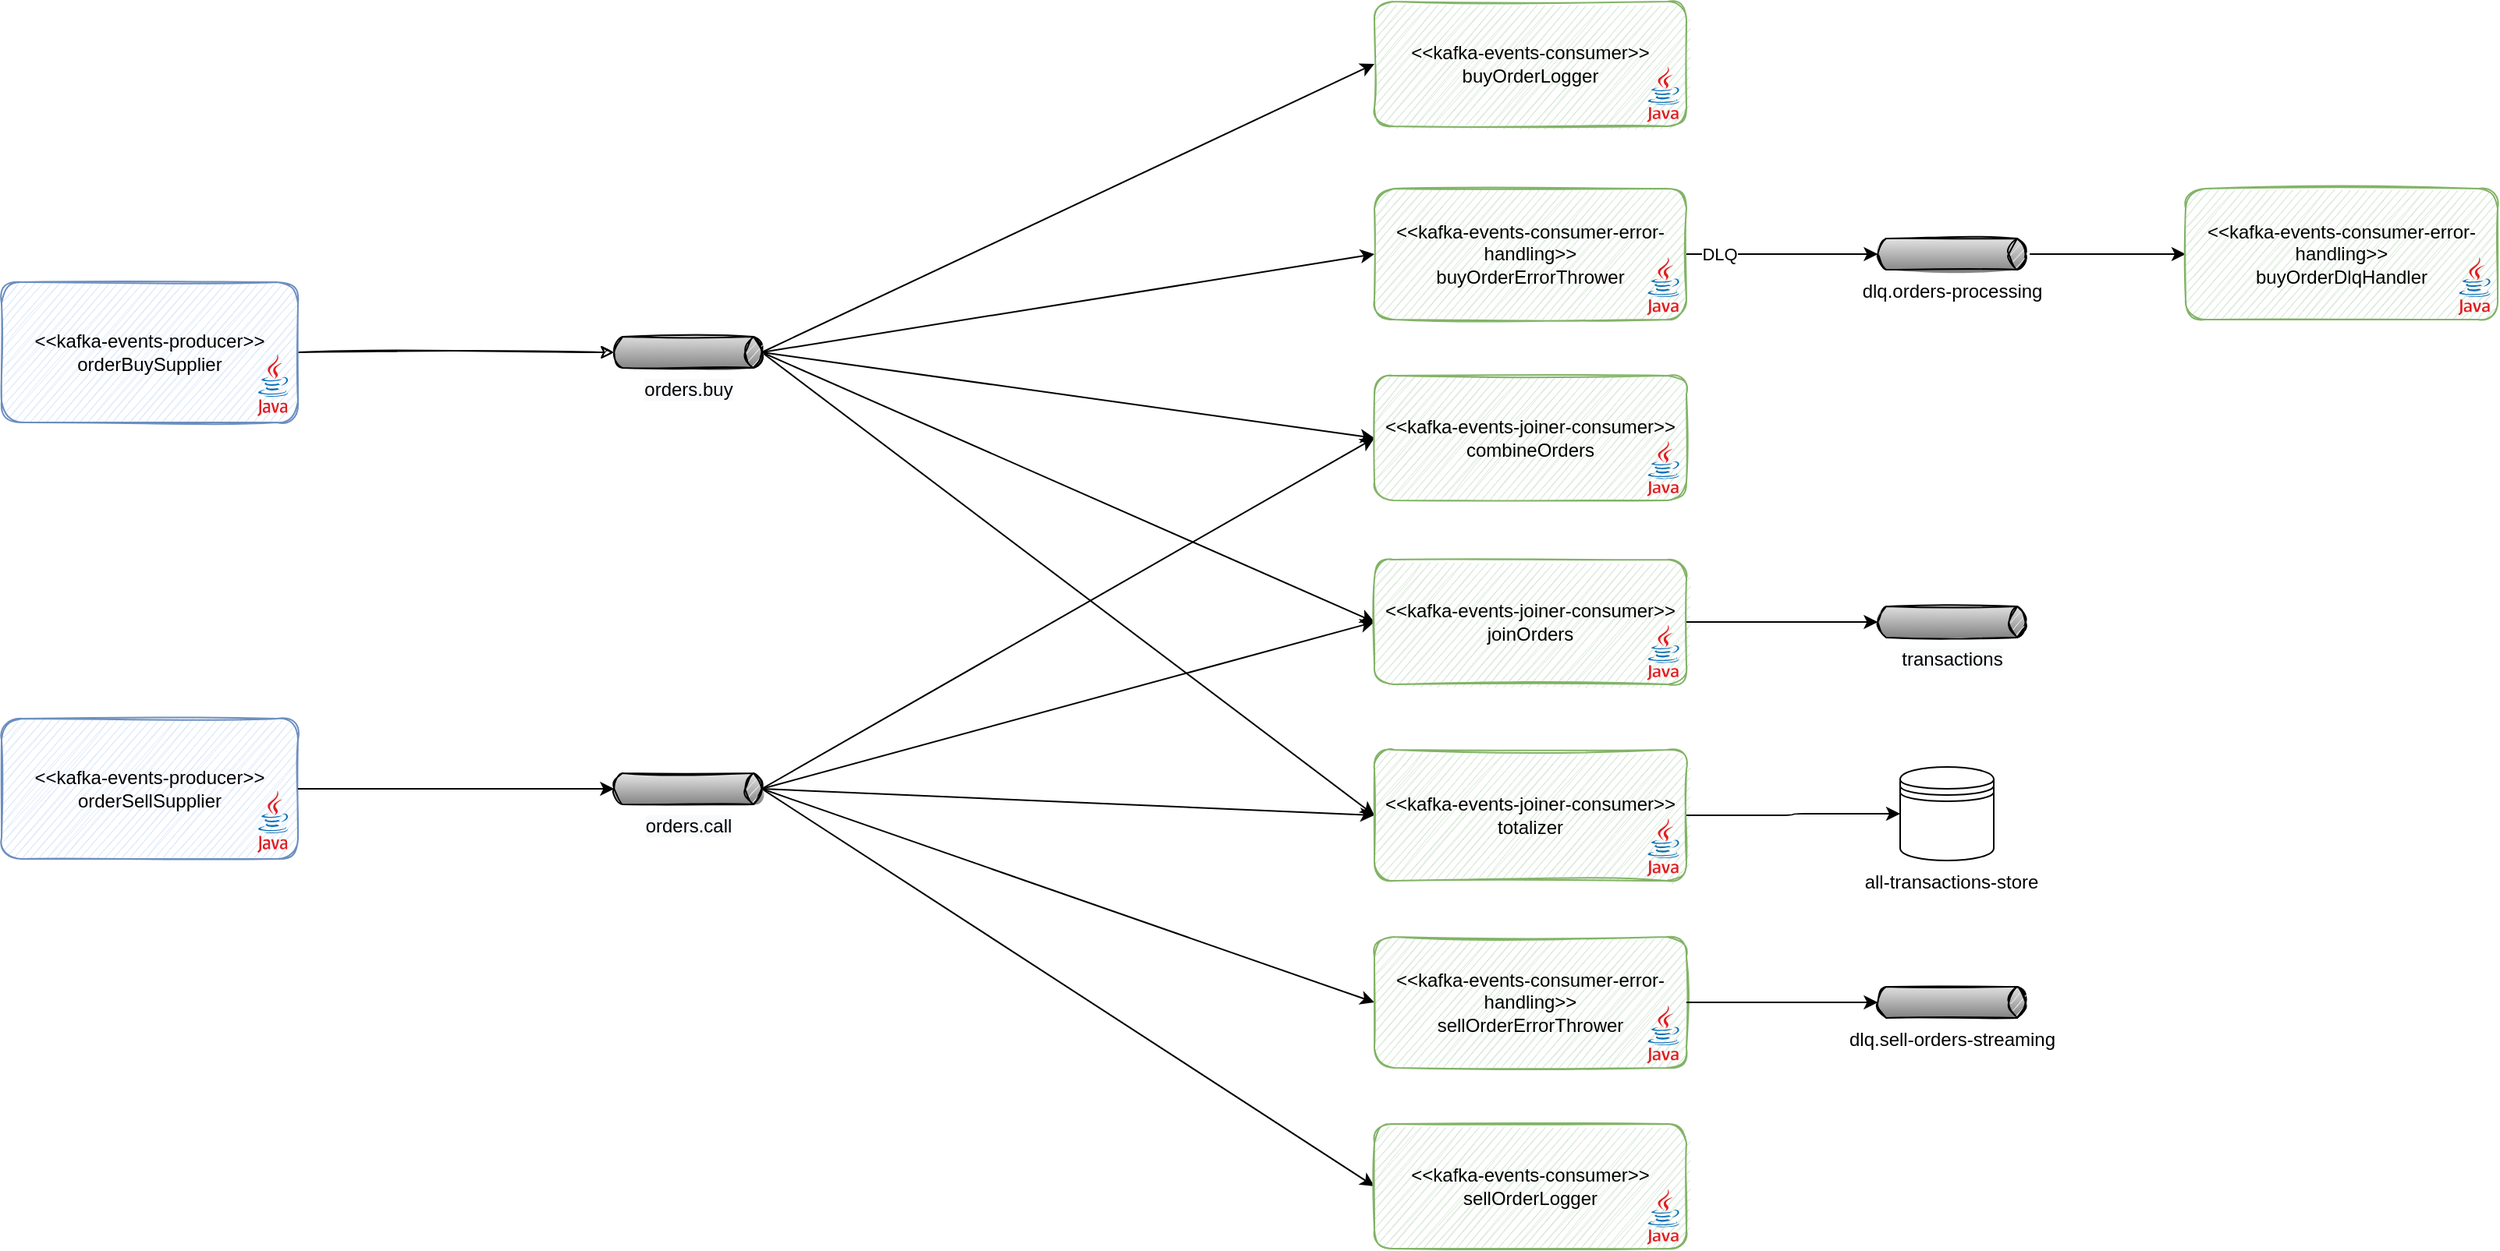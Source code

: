 <mxfile version="16.5.1" type="device"><diagram name="Page-1" id="74b105a0-9070-1c63-61bc-23e55f88626e"><mxGraphModel dx="2005" dy="1044" grid="1" gridSize="10" guides="1" tooltips="1" connect="1" arrows="1" fold="1" page="1" pageScale="1.5" pageWidth="1169" pageHeight="826" background="none" math="0" shadow="0"><root><mxCell id="0" style=";html=1;"/><mxCell id="1" style=";html=1;" parent="0"/><mxCell id="Khao5wuyMD92MpVF_Hm2-31" style="edgeStyle=orthogonalEdgeStyle;orthogonalLoop=1;jettySize=auto;html=1;entryX=0;entryY=0.5;entryDx=2.7;entryDy=0;entryPerimeter=0;fontFamily=Helvetica;fontSize=11;sketch=1;" parent="1" source="Khao5wuyMD92MpVF_Hm2-2" target="Khao5wuyMD92MpVF_Hm2-28" edge="1"><mxGeometry relative="1" as="geometry"><mxPoint x="400" y="235.0" as="targetPoint"/></mxGeometry></mxCell><mxCell id="ZdkiwdLYNJtvOSwHDaA_-9" style="rounded=1;orthogonalLoop=1;jettySize=auto;html=1;entryX=0;entryY=0.5;entryDx=0;entryDy=0;exitX=1;exitY=0.5;exitDx=-2.7;exitDy=0;exitPerimeter=0;" edge="1" parent="1" source="Khao5wuyMD92MpVF_Hm2-28" target="Khao5wuyMD92MpVF_Hm2-23"><mxGeometry relative="1" as="geometry"/></mxCell><mxCell id="ZdkiwdLYNJtvOSwHDaA_-18" style="rounded=1;orthogonalLoop=1;jettySize=auto;html=1;entryX=0;entryY=0.5;entryDx=0;entryDy=0;exitX=1;exitY=0.5;exitDx=-2.7;exitDy=0;exitPerimeter=0;" edge="1" parent="1" source="Khao5wuyMD92MpVF_Hm2-28" target="ZdkiwdLYNJtvOSwHDaA_-15"><mxGeometry relative="1" as="geometry"/></mxCell><mxCell id="ZdkiwdLYNJtvOSwHDaA_-24" style="rounded=1;orthogonalLoop=1;jettySize=auto;html=1;entryX=0;entryY=0.5;entryDx=0;entryDy=0;exitX=1;exitY=0.5;exitDx=-2.7;exitDy=0;exitPerimeter=0;" edge="1" parent="1" source="Khao5wuyMD92MpVF_Hm2-28" target="ZdkiwdLYNJtvOSwHDaA_-22"><mxGeometry relative="1" as="geometry"/></mxCell><mxCell id="ZdkiwdLYNJtvOSwHDaA_-36" style="rounded=1;orthogonalLoop=1;jettySize=auto;html=1;entryX=0;entryY=0.5;entryDx=0;entryDy=0;exitX=1;exitY=0.5;exitDx=-2.7;exitDy=0;exitPerimeter=0;" edge="1" parent="1" source="Khao5wuyMD92MpVF_Hm2-28" target="ZdkiwdLYNJtvOSwHDaA_-30"><mxGeometry relative="1" as="geometry"/></mxCell><mxCell id="Khao5wuyMD92MpVF_Hm2-28" value="&lt;span style=&quot;font-size: 12px ; background-color: rgb(248 , 249 , 250)&quot;&gt;orders.buy&lt;/span&gt;" style="strokeWidth=1;outlineConnect=0;dashed=0;align=center;html=1;fontSize=8;shape=mxgraph.eip.messageChannel;verticalLabelPosition=bottom;labelBackgroundColor=#ffffff;verticalAlign=top;fontFamily=Helvetica;sketch=1;rounded=1;" parent="1" vertex="1"><mxGeometry x="430" y="225" width="100" height="20" as="geometry"/></mxCell><mxCell id="Khao5wuyMD92MpVF_Hm2-63" value="" style="group" parent="1" vertex="1" connectable="0"><mxGeometry x="40" y="190" width="190" height="90" as="geometry"/></mxCell><mxCell id="Khao5wuyMD92MpVF_Hm2-2" value="&amp;lt;&amp;lt;kafka-events-producer&amp;gt;&amp;gt;&lt;br&gt;orderBuySupplier" style="whiteSpace=wrap;html=1;fillColor=#dae8fc;strokeColor=#6c8ebf;sketch=1;rounded=1;" parent="Khao5wuyMD92MpVF_Hm2-63" vertex="1"><mxGeometry width="190" height="90" as="geometry"/></mxCell><mxCell id="Khao5wuyMD92MpVF_Hm2-62" value="" style="dashed=0;outlineConnect=0;html=1;align=center;labelPosition=center;verticalLabelPosition=bottom;verticalAlign=top;shape=mxgraph.weblogos.java;rounded=1;sketch=0;fontFamily=Helvetica;fontSize=12;fontColor=#000000;" parent="Khao5wuyMD92MpVF_Hm2-63" vertex="1"><mxGeometry x="164" y="46" width="20" height="40" as="geometry"/></mxCell><mxCell id="Khao5wuyMD92MpVF_Hm2-74" value="" style="group" parent="1" vertex="1" connectable="0"><mxGeometry x="920" y="10" width="200" height="80" as="geometry"/></mxCell><mxCell id="Khao5wuyMD92MpVF_Hm2-23" value="&amp;lt;&amp;lt;kafka-events-consumer&amp;gt;&amp;gt;&lt;br&gt;buyOrderLogger" style="whiteSpace=wrap;html=1;fontFamily=Helvetica;fillColor=#d5e8d4;strokeColor=#82b366;sketch=1;rounded=1;" parent="Khao5wuyMD92MpVF_Hm2-74" vertex="1"><mxGeometry width="200" height="80" as="geometry"/></mxCell><mxCell id="Khao5wuyMD92MpVF_Hm2-73" value="" style="dashed=0;outlineConnect=0;html=1;align=center;labelPosition=center;verticalLabelPosition=bottom;verticalAlign=top;shape=mxgraph.weblogos.java;rounded=1;sketch=0;fontFamily=Helvetica;fontSize=12;fontColor=#000000;" parent="Khao5wuyMD92MpVF_Hm2-74" vertex="1"><mxGeometry x="174.737" y="41.778" width="21.053" height="35.556" as="geometry"/></mxCell><mxCell id="ZdkiwdLYNJtvOSwHDaA_-1" value="" style="group" vertex="1" connectable="0" parent="1"><mxGeometry x="40" y="470" width="190" height="90" as="geometry"/></mxCell><mxCell id="ZdkiwdLYNJtvOSwHDaA_-2" value="&amp;lt;&amp;lt;kafka-events-producer&amp;gt;&amp;gt;&lt;br&gt;orderSellSupplier" style="whiteSpace=wrap;html=1;fillColor=#dae8fc;strokeColor=#6c8ebf;sketch=1;rounded=1;" vertex="1" parent="ZdkiwdLYNJtvOSwHDaA_-1"><mxGeometry width="190" height="90" as="geometry"/></mxCell><mxCell id="ZdkiwdLYNJtvOSwHDaA_-3" value="" style="dashed=0;outlineConnect=0;html=1;align=center;labelPosition=center;verticalLabelPosition=bottom;verticalAlign=top;shape=mxgraph.weblogos.java;rounded=1;sketch=0;fontFamily=Helvetica;fontSize=12;fontColor=#000000;" vertex="1" parent="ZdkiwdLYNJtvOSwHDaA_-1"><mxGeometry x="164" y="46" width="20" height="40" as="geometry"/></mxCell><mxCell id="ZdkiwdLYNJtvOSwHDaA_-5" style="edgeStyle=orthogonalEdgeStyle;rounded=0;orthogonalLoop=1;jettySize=auto;html=1;entryX=0;entryY=0.5;entryDx=2.7;entryDy=0;entryPerimeter=0;" edge="1" parent="1" source="ZdkiwdLYNJtvOSwHDaA_-2" target="ZdkiwdLYNJtvOSwHDaA_-6"><mxGeometry relative="1" as="geometry"><mxPoint x="400" y="515.0" as="targetPoint"/></mxGeometry></mxCell><mxCell id="ZdkiwdLYNJtvOSwHDaA_-17" style="rounded=1;orthogonalLoop=1;jettySize=auto;html=1;entryX=0;entryY=0.5;entryDx=0;entryDy=0;exitX=1;exitY=0.5;exitDx=-2.7;exitDy=0;exitPerimeter=0;" edge="1" parent="1" source="ZdkiwdLYNJtvOSwHDaA_-6" target="ZdkiwdLYNJtvOSwHDaA_-11"><mxGeometry relative="1" as="geometry"/></mxCell><mxCell id="ZdkiwdLYNJtvOSwHDaA_-19" style="rounded=1;orthogonalLoop=1;jettySize=auto;html=1;entryX=0;entryY=0.5;entryDx=0;entryDy=0;exitX=1;exitY=0.5;exitDx=-2.7;exitDy=0;exitPerimeter=0;" edge="1" parent="1" source="ZdkiwdLYNJtvOSwHDaA_-6" target="ZdkiwdLYNJtvOSwHDaA_-15"><mxGeometry relative="1" as="geometry"/></mxCell><mxCell id="ZdkiwdLYNJtvOSwHDaA_-25" style="rounded=1;orthogonalLoop=1;jettySize=auto;html=1;entryX=0;entryY=0.5;entryDx=0;entryDy=0;exitX=1;exitY=0.5;exitDx=-2.7;exitDy=0;exitPerimeter=0;" edge="1" parent="1" source="ZdkiwdLYNJtvOSwHDaA_-6" target="ZdkiwdLYNJtvOSwHDaA_-22"><mxGeometry relative="1" as="geometry"/></mxCell><mxCell id="ZdkiwdLYNJtvOSwHDaA_-37" style="rounded=1;orthogonalLoop=1;jettySize=auto;html=1;entryX=0;entryY=0.5;entryDx=0;entryDy=0;exitX=1;exitY=0.5;exitDx=-2.7;exitDy=0;exitPerimeter=0;" edge="1" parent="1" source="ZdkiwdLYNJtvOSwHDaA_-6" target="ZdkiwdLYNJtvOSwHDaA_-30"><mxGeometry relative="1" as="geometry"/></mxCell><mxCell id="ZdkiwdLYNJtvOSwHDaA_-45" style="edgeStyle=none;rounded=1;orthogonalLoop=1;jettySize=auto;html=1;entryX=0;entryY=0.5;entryDx=0;entryDy=0;exitX=1;exitY=0.5;exitDx=-2.7;exitDy=0;exitPerimeter=0;" edge="1" parent="1" source="Khao5wuyMD92MpVF_Hm2-28" target="ZdkiwdLYNJtvOSwHDaA_-43"><mxGeometry relative="1" as="geometry"/></mxCell><mxCell id="ZdkiwdLYNJtvOSwHDaA_-52" style="edgeStyle=none;rounded=1;orthogonalLoop=1;jettySize=auto;html=1;exitX=1;exitY=0.5;exitDx=-2.7;exitDy=0;exitPerimeter=0;entryX=0;entryY=0.5;entryDx=0;entryDy=0;" edge="1" parent="1" source="ZdkiwdLYNJtvOSwHDaA_-6" target="ZdkiwdLYNJtvOSwHDaA_-50"><mxGeometry relative="1" as="geometry"/></mxCell><mxCell id="ZdkiwdLYNJtvOSwHDaA_-6" value="&lt;span style=&quot;font-size: 12px ; background-color: rgb(248 , 249 , 250)&quot;&gt;orders.call&lt;/span&gt;" style="strokeWidth=1;outlineConnect=0;dashed=0;align=center;html=1;fontSize=8;shape=mxgraph.eip.messageChannel;verticalLabelPosition=bottom;labelBackgroundColor=#ffffff;verticalAlign=top;fontFamily=Helvetica;sketch=1;rounded=1;" vertex="1" parent="1"><mxGeometry x="430" y="505" width="100" height="20" as="geometry"/></mxCell><mxCell id="ZdkiwdLYNJtvOSwHDaA_-10" value="" style="group" vertex="1" connectable="0" parent="1"><mxGeometry x="920" y="730" width="200" height="80" as="geometry"/></mxCell><mxCell id="ZdkiwdLYNJtvOSwHDaA_-11" value="&amp;lt;&amp;lt;kafka-events-consumer&amp;gt;&amp;gt;&lt;br&gt;sellOrderLogger" style="whiteSpace=wrap;html=1;fontFamily=Helvetica;fillColor=#d5e8d4;strokeColor=#82b366;sketch=1;rounded=1;" vertex="1" parent="ZdkiwdLYNJtvOSwHDaA_-10"><mxGeometry width="200" height="80" as="geometry"/></mxCell><mxCell id="ZdkiwdLYNJtvOSwHDaA_-12" value="" style="dashed=0;outlineConnect=0;html=1;align=center;labelPosition=center;verticalLabelPosition=bottom;verticalAlign=top;shape=mxgraph.weblogos.java;rounded=1;sketch=0;fontFamily=Helvetica;fontSize=12;fontColor=#000000;" vertex="1" parent="ZdkiwdLYNJtvOSwHDaA_-10"><mxGeometry x="174.737" y="41.778" width="21.053" height="35.556" as="geometry"/></mxCell><mxCell id="ZdkiwdLYNJtvOSwHDaA_-14" value="" style="group" vertex="1" connectable="0" parent="1"><mxGeometry x="920" y="250" width="200" height="80" as="geometry"/></mxCell><mxCell id="ZdkiwdLYNJtvOSwHDaA_-15" value="&amp;lt;&amp;lt;kafka-events-joiner-consumer&amp;gt;&amp;gt;&lt;br&gt;combineOrders" style="whiteSpace=wrap;html=1;fontFamily=Helvetica;fillColor=#d5e8d4;strokeColor=#82b366;sketch=1;rounded=1;" vertex="1" parent="ZdkiwdLYNJtvOSwHDaA_-14"><mxGeometry width="200" height="80" as="geometry"/></mxCell><mxCell id="ZdkiwdLYNJtvOSwHDaA_-16" value="" style="dashed=0;outlineConnect=0;html=1;align=center;labelPosition=center;verticalLabelPosition=bottom;verticalAlign=top;shape=mxgraph.weblogos.java;rounded=1;sketch=0;fontFamily=Helvetica;fontSize=12;fontColor=#000000;" vertex="1" parent="ZdkiwdLYNJtvOSwHDaA_-14"><mxGeometry x="174.737" y="41.778" width="21.053" height="35.556" as="geometry"/></mxCell><mxCell id="ZdkiwdLYNJtvOSwHDaA_-21" value="" style="group" vertex="1" connectable="0" parent="1"><mxGeometry x="920" y="368" width="200" height="80" as="geometry"/></mxCell><mxCell id="ZdkiwdLYNJtvOSwHDaA_-22" value="&amp;lt;&amp;lt;kafka-events-joiner-consumer&amp;gt;&amp;gt;&lt;br&gt;joinOrders" style="whiteSpace=wrap;html=1;fontFamily=Helvetica;fillColor=#d5e8d4;strokeColor=#82b366;sketch=1;rounded=1;" vertex="1" parent="ZdkiwdLYNJtvOSwHDaA_-21"><mxGeometry width="200" height="80" as="geometry"/></mxCell><mxCell id="ZdkiwdLYNJtvOSwHDaA_-23" value="" style="dashed=0;outlineConnect=0;html=1;align=center;labelPosition=center;verticalLabelPosition=bottom;verticalAlign=top;shape=mxgraph.weblogos.java;rounded=1;sketch=0;fontFamily=Helvetica;fontSize=12;fontColor=#000000;" vertex="1" parent="ZdkiwdLYNJtvOSwHDaA_-21"><mxGeometry x="174.737" y="41.778" width="21.053" height="35.556" as="geometry"/></mxCell><mxCell id="ZdkiwdLYNJtvOSwHDaA_-26" value="&lt;span style=&quot;font-size: 12px ; background-color: rgb(248 , 249 , 250)&quot;&gt;transactions&lt;/span&gt;" style="strokeWidth=1;outlineConnect=0;dashed=0;align=center;html=1;fontSize=8;shape=mxgraph.eip.messageChannel;verticalLabelPosition=bottom;labelBackgroundColor=#ffffff;verticalAlign=top;fontFamily=Helvetica;sketch=1;rounded=1;" vertex="1" parent="1"><mxGeometry x="1240" y="398" width="100" height="20" as="geometry"/></mxCell><mxCell id="ZdkiwdLYNJtvOSwHDaA_-27" style="edgeStyle=orthogonalEdgeStyle;rounded=1;orthogonalLoop=1;jettySize=auto;html=1;entryX=0;entryY=0.5;entryDx=2.7;entryDy=0;entryPerimeter=0;" edge="1" parent="1" source="ZdkiwdLYNJtvOSwHDaA_-22" target="ZdkiwdLYNJtvOSwHDaA_-26"><mxGeometry relative="1" as="geometry"/></mxCell><mxCell id="ZdkiwdLYNJtvOSwHDaA_-29" value="" style="group" vertex="1" connectable="0" parent="1"><mxGeometry x="920" y="490" width="200" height="84" as="geometry"/></mxCell><mxCell id="ZdkiwdLYNJtvOSwHDaA_-30" value="&amp;lt;&amp;lt;kafka-events-joiner-consumer&amp;gt;&amp;gt;&lt;br&gt;totalizer" style="whiteSpace=wrap;html=1;fontFamily=Helvetica;fillColor=#d5e8d4;strokeColor=#82b366;sketch=1;rounded=1;" vertex="1" parent="ZdkiwdLYNJtvOSwHDaA_-29"><mxGeometry width="200" height="84" as="geometry"/></mxCell><mxCell id="ZdkiwdLYNJtvOSwHDaA_-31" value="" style="dashed=0;outlineConnect=0;html=1;align=center;labelPosition=center;verticalLabelPosition=bottom;verticalAlign=top;shape=mxgraph.weblogos.java;rounded=1;sketch=0;fontFamily=Helvetica;fontSize=12;fontColor=#000000;" vertex="1" parent="ZdkiwdLYNJtvOSwHDaA_-29"><mxGeometry x="174.737" y="43.867" width="21.053" height="37.333" as="geometry"/></mxCell><mxCell id="ZdkiwdLYNJtvOSwHDaA_-33" style="edgeStyle=orthogonalEdgeStyle;rounded=1;orthogonalLoop=1;jettySize=auto;html=1;entryX=0;entryY=0.5;entryDx=0;entryDy=0;" edge="1" parent="1" source="ZdkiwdLYNJtvOSwHDaA_-30" target="ZdkiwdLYNJtvOSwHDaA_-32"><mxGeometry relative="1" as="geometry"/></mxCell><mxCell id="ZdkiwdLYNJtvOSwHDaA_-35" value="" style="group" vertex="1" connectable="0" parent="1"><mxGeometry x="1230" y="501" width="120" height="90" as="geometry"/></mxCell><mxCell id="ZdkiwdLYNJtvOSwHDaA_-32" value="" style="shape=datastore;whiteSpace=wrap;html=1;" vertex="1" parent="ZdkiwdLYNJtvOSwHDaA_-35"><mxGeometry x="27" width="60" height="60" as="geometry"/></mxCell><mxCell id="ZdkiwdLYNJtvOSwHDaA_-34" value="all-transactions-store" style="text;whiteSpace=wrap;html=1;align=center;" vertex="1" parent="ZdkiwdLYNJtvOSwHDaA_-35"><mxGeometry y="60" width="120" height="30" as="geometry"/></mxCell><mxCell id="ZdkiwdLYNJtvOSwHDaA_-42" value="" style="group" vertex="1" connectable="0" parent="1"><mxGeometry x="920" y="130" width="200" height="84" as="geometry"/></mxCell><mxCell id="ZdkiwdLYNJtvOSwHDaA_-43" value="&amp;lt;&amp;lt;kafka-events-consumer-error-handling&amp;gt;&amp;gt;&lt;br&gt;buyOrderErrorThrower" style="whiteSpace=wrap;html=1;fontFamily=Helvetica;fillColor=#d5e8d4;strokeColor=#82b366;sketch=1;rounded=1;" vertex="1" parent="ZdkiwdLYNJtvOSwHDaA_-42"><mxGeometry width="200" height="84" as="geometry"/></mxCell><mxCell id="ZdkiwdLYNJtvOSwHDaA_-44" value="" style="dashed=0;outlineConnect=0;html=1;align=center;labelPosition=center;verticalLabelPosition=bottom;verticalAlign=top;shape=mxgraph.weblogos.java;rounded=1;sketch=0;fontFamily=Helvetica;fontSize=12;fontColor=#000000;" vertex="1" parent="ZdkiwdLYNJtvOSwHDaA_-42"><mxGeometry x="174.737" y="43.867" width="21.053" height="37.333" as="geometry"/></mxCell><mxCell id="ZdkiwdLYNJtvOSwHDaA_-58" style="edgeStyle=none;rounded=1;orthogonalLoop=1;jettySize=auto;html=1;entryX=0;entryY=0.5;entryDx=0;entryDy=0;" edge="1" parent="1" source="ZdkiwdLYNJtvOSwHDaA_-46" target="ZdkiwdLYNJtvOSwHDaA_-56"><mxGeometry relative="1" as="geometry"/></mxCell><mxCell id="ZdkiwdLYNJtvOSwHDaA_-46" value="&lt;span style=&quot;font-size: 12px&quot;&gt;dlq.orders-processing&lt;/span&gt;" style="strokeWidth=1;outlineConnect=0;dashed=0;align=center;html=1;fontSize=8;shape=mxgraph.eip.messageChannel;verticalLabelPosition=bottom;labelBackgroundColor=#ffffff;verticalAlign=top;fontFamily=Helvetica;sketch=1;rounded=1;" vertex="1" parent="1"><mxGeometry x="1240" y="162" width="100" height="20" as="geometry"/></mxCell><mxCell id="ZdkiwdLYNJtvOSwHDaA_-47" style="edgeStyle=none;rounded=1;orthogonalLoop=1;jettySize=auto;html=1;entryX=0;entryY=0.5;entryDx=2.7;entryDy=0;entryPerimeter=0;" edge="1" parent="1" source="ZdkiwdLYNJtvOSwHDaA_-43" target="ZdkiwdLYNJtvOSwHDaA_-46"><mxGeometry relative="1" as="geometry"/></mxCell><mxCell id="ZdkiwdLYNJtvOSwHDaA_-48" value="DLQ" style="edgeLabel;html=1;align=center;verticalAlign=middle;resizable=0;points=[];" vertex="1" connectable="0" parent="ZdkiwdLYNJtvOSwHDaA_-47"><mxGeometry x="-0.393" y="2" relative="1" as="geometry"><mxPoint x="-16" y="2" as="offset"/></mxGeometry></mxCell><mxCell id="ZdkiwdLYNJtvOSwHDaA_-49" value="" style="group" vertex="1" connectable="0" parent="1"><mxGeometry x="920" y="610" width="200" height="84" as="geometry"/></mxCell><mxCell id="ZdkiwdLYNJtvOSwHDaA_-50" value="&amp;lt;&amp;lt;kafka-events-consumer-error-handling&amp;gt;&amp;gt;&lt;br&gt;sellOrderErrorThrower" style="whiteSpace=wrap;html=1;fontFamily=Helvetica;fillColor=#d5e8d4;strokeColor=#82b366;sketch=1;rounded=1;" vertex="1" parent="ZdkiwdLYNJtvOSwHDaA_-49"><mxGeometry width="200" height="84" as="geometry"/></mxCell><mxCell id="ZdkiwdLYNJtvOSwHDaA_-51" value="" style="dashed=0;outlineConnect=0;html=1;align=center;labelPosition=center;verticalLabelPosition=bottom;verticalAlign=top;shape=mxgraph.weblogos.java;rounded=1;sketch=0;fontFamily=Helvetica;fontSize=12;fontColor=#000000;" vertex="1" parent="ZdkiwdLYNJtvOSwHDaA_-49"><mxGeometry x="174.737" y="43.867" width="21.053" height="37.333" as="geometry"/></mxCell><mxCell id="ZdkiwdLYNJtvOSwHDaA_-53" value="&lt;span style=&quot;font-size: 12px&quot;&gt;dlq.sell-orders-streaming&lt;/span&gt;" style="strokeWidth=1;outlineConnect=0;dashed=0;align=center;html=1;fontSize=8;shape=mxgraph.eip.messageChannel;verticalLabelPosition=bottom;labelBackgroundColor=#ffffff;verticalAlign=top;fontFamily=Helvetica;sketch=1;rounded=1;" vertex="1" parent="1"><mxGeometry x="1240" y="642" width="100" height="20" as="geometry"/></mxCell><mxCell id="ZdkiwdLYNJtvOSwHDaA_-54" style="edgeStyle=none;rounded=1;orthogonalLoop=1;jettySize=auto;html=1;entryX=0;entryY=0.5;entryDx=2.7;entryDy=0;entryPerimeter=0;" edge="1" parent="1" source="ZdkiwdLYNJtvOSwHDaA_-50" target="ZdkiwdLYNJtvOSwHDaA_-53"><mxGeometry relative="1" as="geometry"/></mxCell><mxCell id="ZdkiwdLYNJtvOSwHDaA_-55" value="" style="group" vertex="1" connectable="0" parent="1"><mxGeometry x="1440" y="130" width="200" height="84" as="geometry"/></mxCell><mxCell id="ZdkiwdLYNJtvOSwHDaA_-56" value="&amp;lt;&amp;lt;kafka-events-consumer-error-handling&amp;gt;&amp;gt;&lt;br&gt;buyOrderDlqHandler" style="whiteSpace=wrap;html=1;fontFamily=Helvetica;fillColor=#d5e8d4;strokeColor=#82b366;sketch=1;rounded=1;" vertex="1" parent="ZdkiwdLYNJtvOSwHDaA_-55"><mxGeometry width="200" height="84" as="geometry"/></mxCell><mxCell id="ZdkiwdLYNJtvOSwHDaA_-57" value="" style="dashed=0;outlineConnect=0;html=1;align=center;labelPosition=center;verticalLabelPosition=bottom;verticalAlign=top;shape=mxgraph.weblogos.java;rounded=1;sketch=0;fontFamily=Helvetica;fontSize=12;fontColor=#000000;" vertex="1" parent="ZdkiwdLYNJtvOSwHDaA_-55"><mxGeometry x="174.737" y="43.867" width="21.053" height="37.333" as="geometry"/></mxCell></root></mxGraphModel></diagram></mxfile>